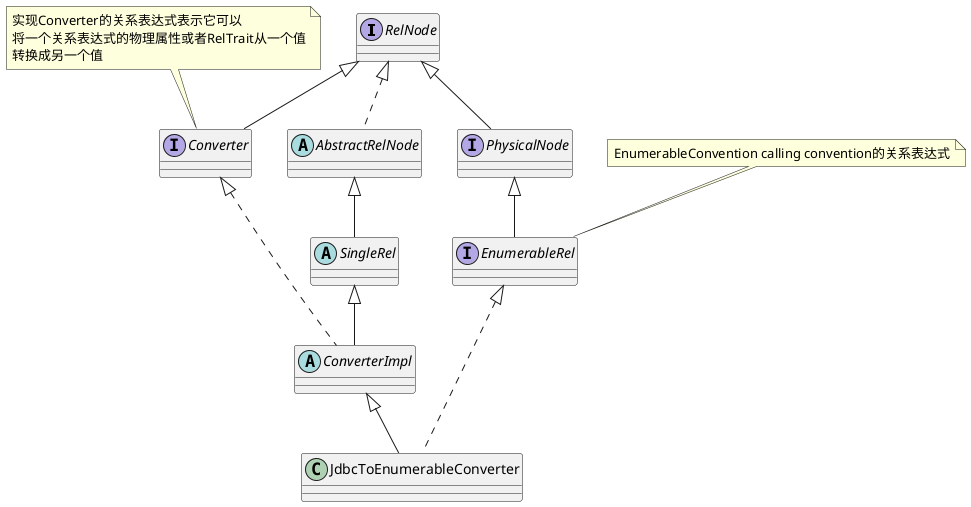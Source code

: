 @startuml

interface RelNode {
}

abstract class AbstractRelNode implements RelNode {
}

abstract class SingleRel extends AbstractRelNode {
}

interface Converter extends RelNode {
}

note top of Converter
    实现Converter的关系表达式表示它可以
    将一个关系表达式的物理属性或者RelTrait从一个值
    转换成另一个值
end note

abstract class ConverterImpl extends SingleRel implements Converter {
}

interface PhysicalNode extends RelNode {
}

interface EnumerableRel extends PhysicalNode {
}

note top of EnumerableRel
    EnumerableConvention calling convention的关系表达式
end note


class JdbcToEnumerableConverter extends ConverterImpl implements EnumerableRel {
}
@enduml
